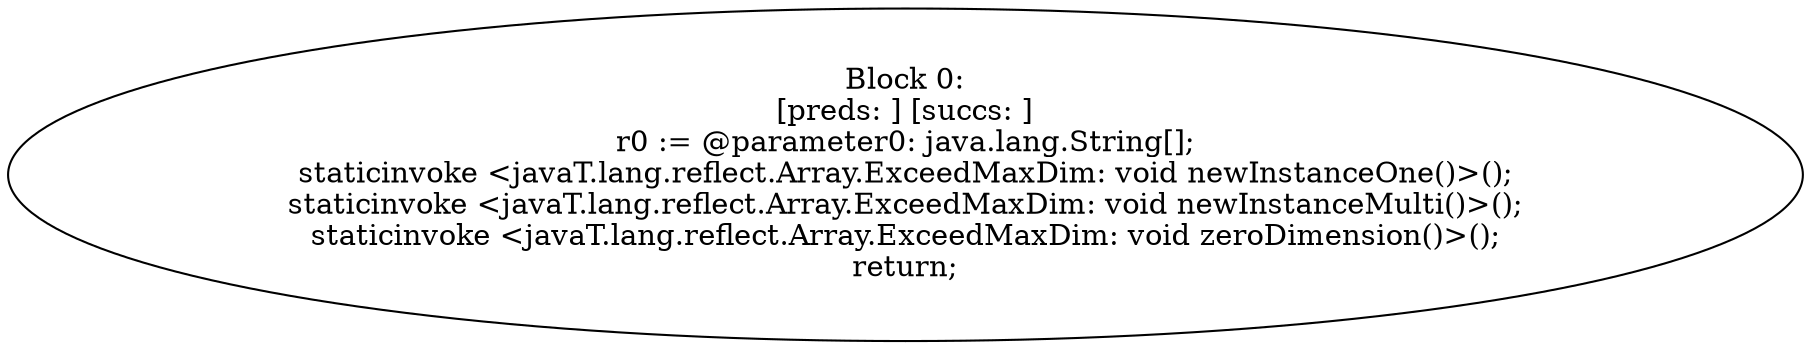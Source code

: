 digraph "unitGraph" {
    "Block 0:
[preds: ] [succs: ]
r0 := @parameter0: java.lang.String[];
staticinvoke <javaT.lang.reflect.Array.ExceedMaxDim: void newInstanceOne()>();
staticinvoke <javaT.lang.reflect.Array.ExceedMaxDim: void newInstanceMulti()>();
staticinvoke <javaT.lang.reflect.Array.ExceedMaxDim: void zeroDimension()>();
return;
"
}

